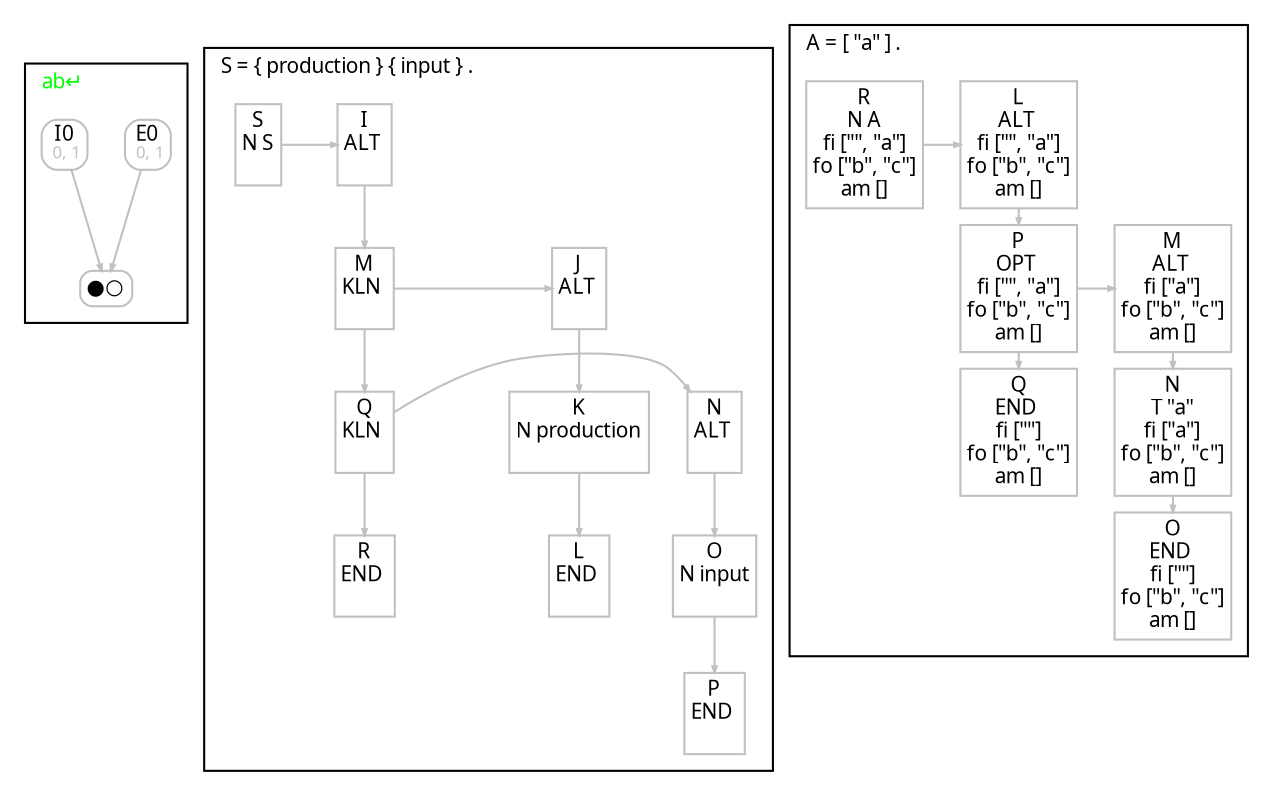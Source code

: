 digraph G {
  fontname = Menlo
  fontsize = 10
  node [fontname = Menlo, fontsize = 10, color = gray, height = 0, width = 0, margin= 0.04]
  edge [fontname = Menlo, fontsize = 10, color = gray, arrowsize = 0.3]
  graph [ranksep = 0.1]
  rankdir = "TB"
  subgraph GSS {
    cluster = true
    label = <ab↵> fontcolor = green
    labeljust = l
    node [shape = box, style = rounded, height = 0]
    E0 [label = <E0<br/><font color="gray" point-size="8.0"> 0, 1</font>>]
    E0 -> ●○
    I0 [label = <I0<br/><font color="gray" point-size="8.0"> 0, 1</font>>]
    I0 -> ●○
  }
  subgraph clusterS {
    node [shape = box]
    label = <S = { production } { input } .>
    labeljust = l
    SR0C0 [label = <S<br/>N S<br/> >]
    SR0C1 [label = <I<br/>ALT <br/> >]
    SR1C1 [label = <M<br/>KLN <br/> >]
    SR2C1 [label = <Q<br/>KLN <br/> >]
    SR3C1 [label = <R<br/>END <br/> >]
    SR2C1 -> SR3C1 [weight=100000000]
    SR2C2 [label = <N<br/>ALT <br/> >]
    SR3C2 [label = <O<br/>N input<br/> >]
    SR4C2 [label = <P<br/>END <br/> >]
    SR3C2 -> SR4C2 [weight=100000000]
    SR2C2 -> SR3C2 [weight=100000000]
    rank = same {SR2C1 -> SR2C2}
    SR1C1 -> SR2C1 [weight=100000000]
    SR1C3 [label = <J<br/>ALT <br/> >]
    SR2C3 [label = <K<br/>N production<br/> >]
    SR3C3 [label = <L<br/>END <br/> >]
    SR2C3 -> SR3C3 [weight=100000000]
    SR1C3 -> SR2C3 [weight=100000000]
    rank = same {SR1C1 -> SR1C3}
    SR0C1 -> SR1C1 [weight=100000000]
    rank = same {SR0C0 -> SR0C1}
    node [style = invis]
    edge [style = invis]
    rank = same {SR0C1 -> SR0C2}
    rank = same {SR0C2 -> SR0C3}
    SR0C0 -> SR1C0 [weight=100000000]
    rank = same {SR1C0 -> SR1C1}
    SR0C3 -> SR1C3 [weight=100000000]
    SR1C0 -> SR2C0 [weight=100000000]
    rank = same {SR2C0 -> SR2C1}
    SR2C0 -> SR3C0 [weight=100000000]
    rank = same {SR3C0 -> SR3C1}
  }
  subgraph clusterA {
    node [shape = box]
    label = <A = [ "a" ] .>
    labeljust = l
    AR0C0 [label = <R<br/>N A<br/>fi ["", "a"]<br/>fo ["b", "c"]<br/>am []>]
    AR0C1 [label = <L<br/>ALT <br/>fi ["", "a"]<br/>fo ["b", "c"]<br/>am []>]
    AR1C1 [label = <P<br/>OPT <br/>fi ["", "a"]<br/>fo ["b", "c"]<br/>am []>]
    AR2C1 [label = <Q<br/>END <br/>fi [""]<br/>fo ["b", "c"]<br/>am []>]
    AR1C1 -> AR2C1 [weight=100000000]
    AR1C2 [label = <M<br/>ALT <br/>fi ["a"]<br/>fo ["b", "c"]<br/>am []>]
    AR2C2 [label = <N<br/>T "a"<br/>fi ["a"]<br/>fo ["b", "c"]<br/>am []>]
    AR3C2 [label = <O<br/>END <br/>fi [""]<br/>fo ["b", "c"]<br/>am []>]
    AR2C2 -> AR3C2 [weight=100000000]
    AR1C2 -> AR2C2 [weight=100000000]
    rank = same {AR1C1 -> AR1C2}
    AR0C1 -> AR1C1 [weight=100000000]
    rank = same {AR0C0 -> AR0C1}
    node [style = invis]
    edge [style = invis]
    rank = same {AR0C1 -> AR0C2}
    AR0C0 -> AR1C0 [weight=100000000]
    rank = same {AR1C0 -> AR1C1}
    AR0C2 -> AR1C2 [weight=100000000]
    AR1C0 -> AR2C0 [weight=100000000]
    rank = same {AR2C0 -> AR2C1}
    AR2C0 -> AR3C0 [weight=100000000]
    AR2C1 -> AR3C1 [weight=100000000]
    rank = same {AR3C0 -> AR3C1}
    rank = same {AR3C1 -> AR3C2}
  }
}
